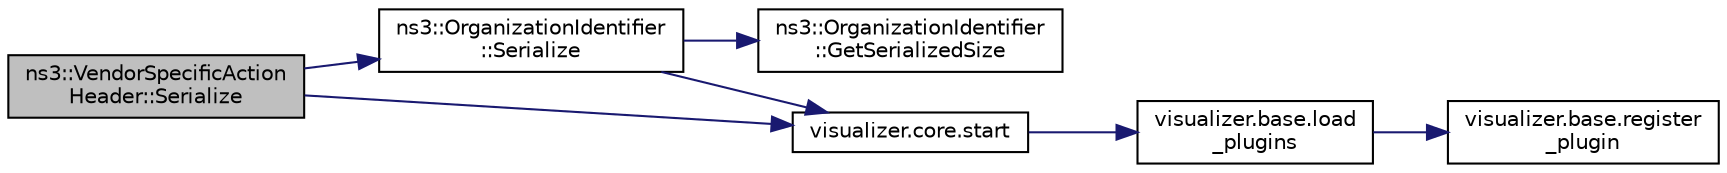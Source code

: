 digraph "ns3::VendorSpecificActionHeader::Serialize"
{
 // LATEX_PDF_SIZE
  edge [fontname="Helvetica",fontsize="10",labelfontname="Helvetica",labelfontsize="10"];
  node [fontname="Helvetica",fontsize="10",shape=record];
  rankdir="LR";
  Node1 [label="ns3::VendorSpecificAction\lHeader::Serialize",height=0.2,width=0.4,color="black", fillcolor="grey75", style="filled", fontcolor="black",tooltip=" "];
  Node1 -> Node2 [color="midnightblue",fontsize="10",style="solid",fontname="Helvetica"];
  Node2 [label="ns3::OrganizationIdentifier\l::Serialize",height=0.2,width=0.4,color="black", fillcolor="white", style="filled",URL="$classns3_1_1_organization_identifier.html#a65e2115ca83a235c159a7d05cb8ab63b",tooltip="Serialize to buffer."];
  Node2 -> Node3 [color="midnightblue",fontsize="10",style="solid",fontname="Helvetica"];
  Node3 [label="ns3::OrganizationIdentifier\l::GetSerializedSize",height=0.2,width=0.4,color="black", fillcolor="white", style="filled",URL="$classns3_1_1_organization_identifier.html#a2621f528da25154e5bc54b00d8211de9",tooltip="Get serialized size."];
  Node2 -> Node4 [color="midnightblue",fontsize="10",style="solid",fontname="Helvetica"];
  Node4 [label="visualizer.core.start",height=0.2,width=0.4,color="black", fillcolor="white", style="filled",URL="$namespacevisualizer_1_1core.html#a2a35e5d8a34af358b508dac8635754e0",tooltip=" "];
  Node4 -> Node5 [color="midnightblue",fontsize="10",style="solid",fontname="Helvetica"];
  Node5 [label="visualizer.base.load\l_plugins",height=0.2,width=0.4,color="black", fillcolor="white", style="filled",URL="$namespacevisualizer_1_1base.html#ad171497a5ff1afe0a73bedaebf35448f",tooltip=" "];
  Node5 -> Node6 [color="midnightblue",fontsize="10",style="solid",fontname="Helvetica"];
  Node6 [label="visualizer.base.register\l_plugin",height=0.2,width=0.4,color="black", fillcolor="white", style="filled",URL="$namespacevisualizer_1_1base.html#a6b0ffcff1e17ec4027496f50177e5b9e",tooltip=" "];
  Node1 -> Node4 [color="midnightblue",fontsize="10",style="solid",fontname="Helvetica"];
}
